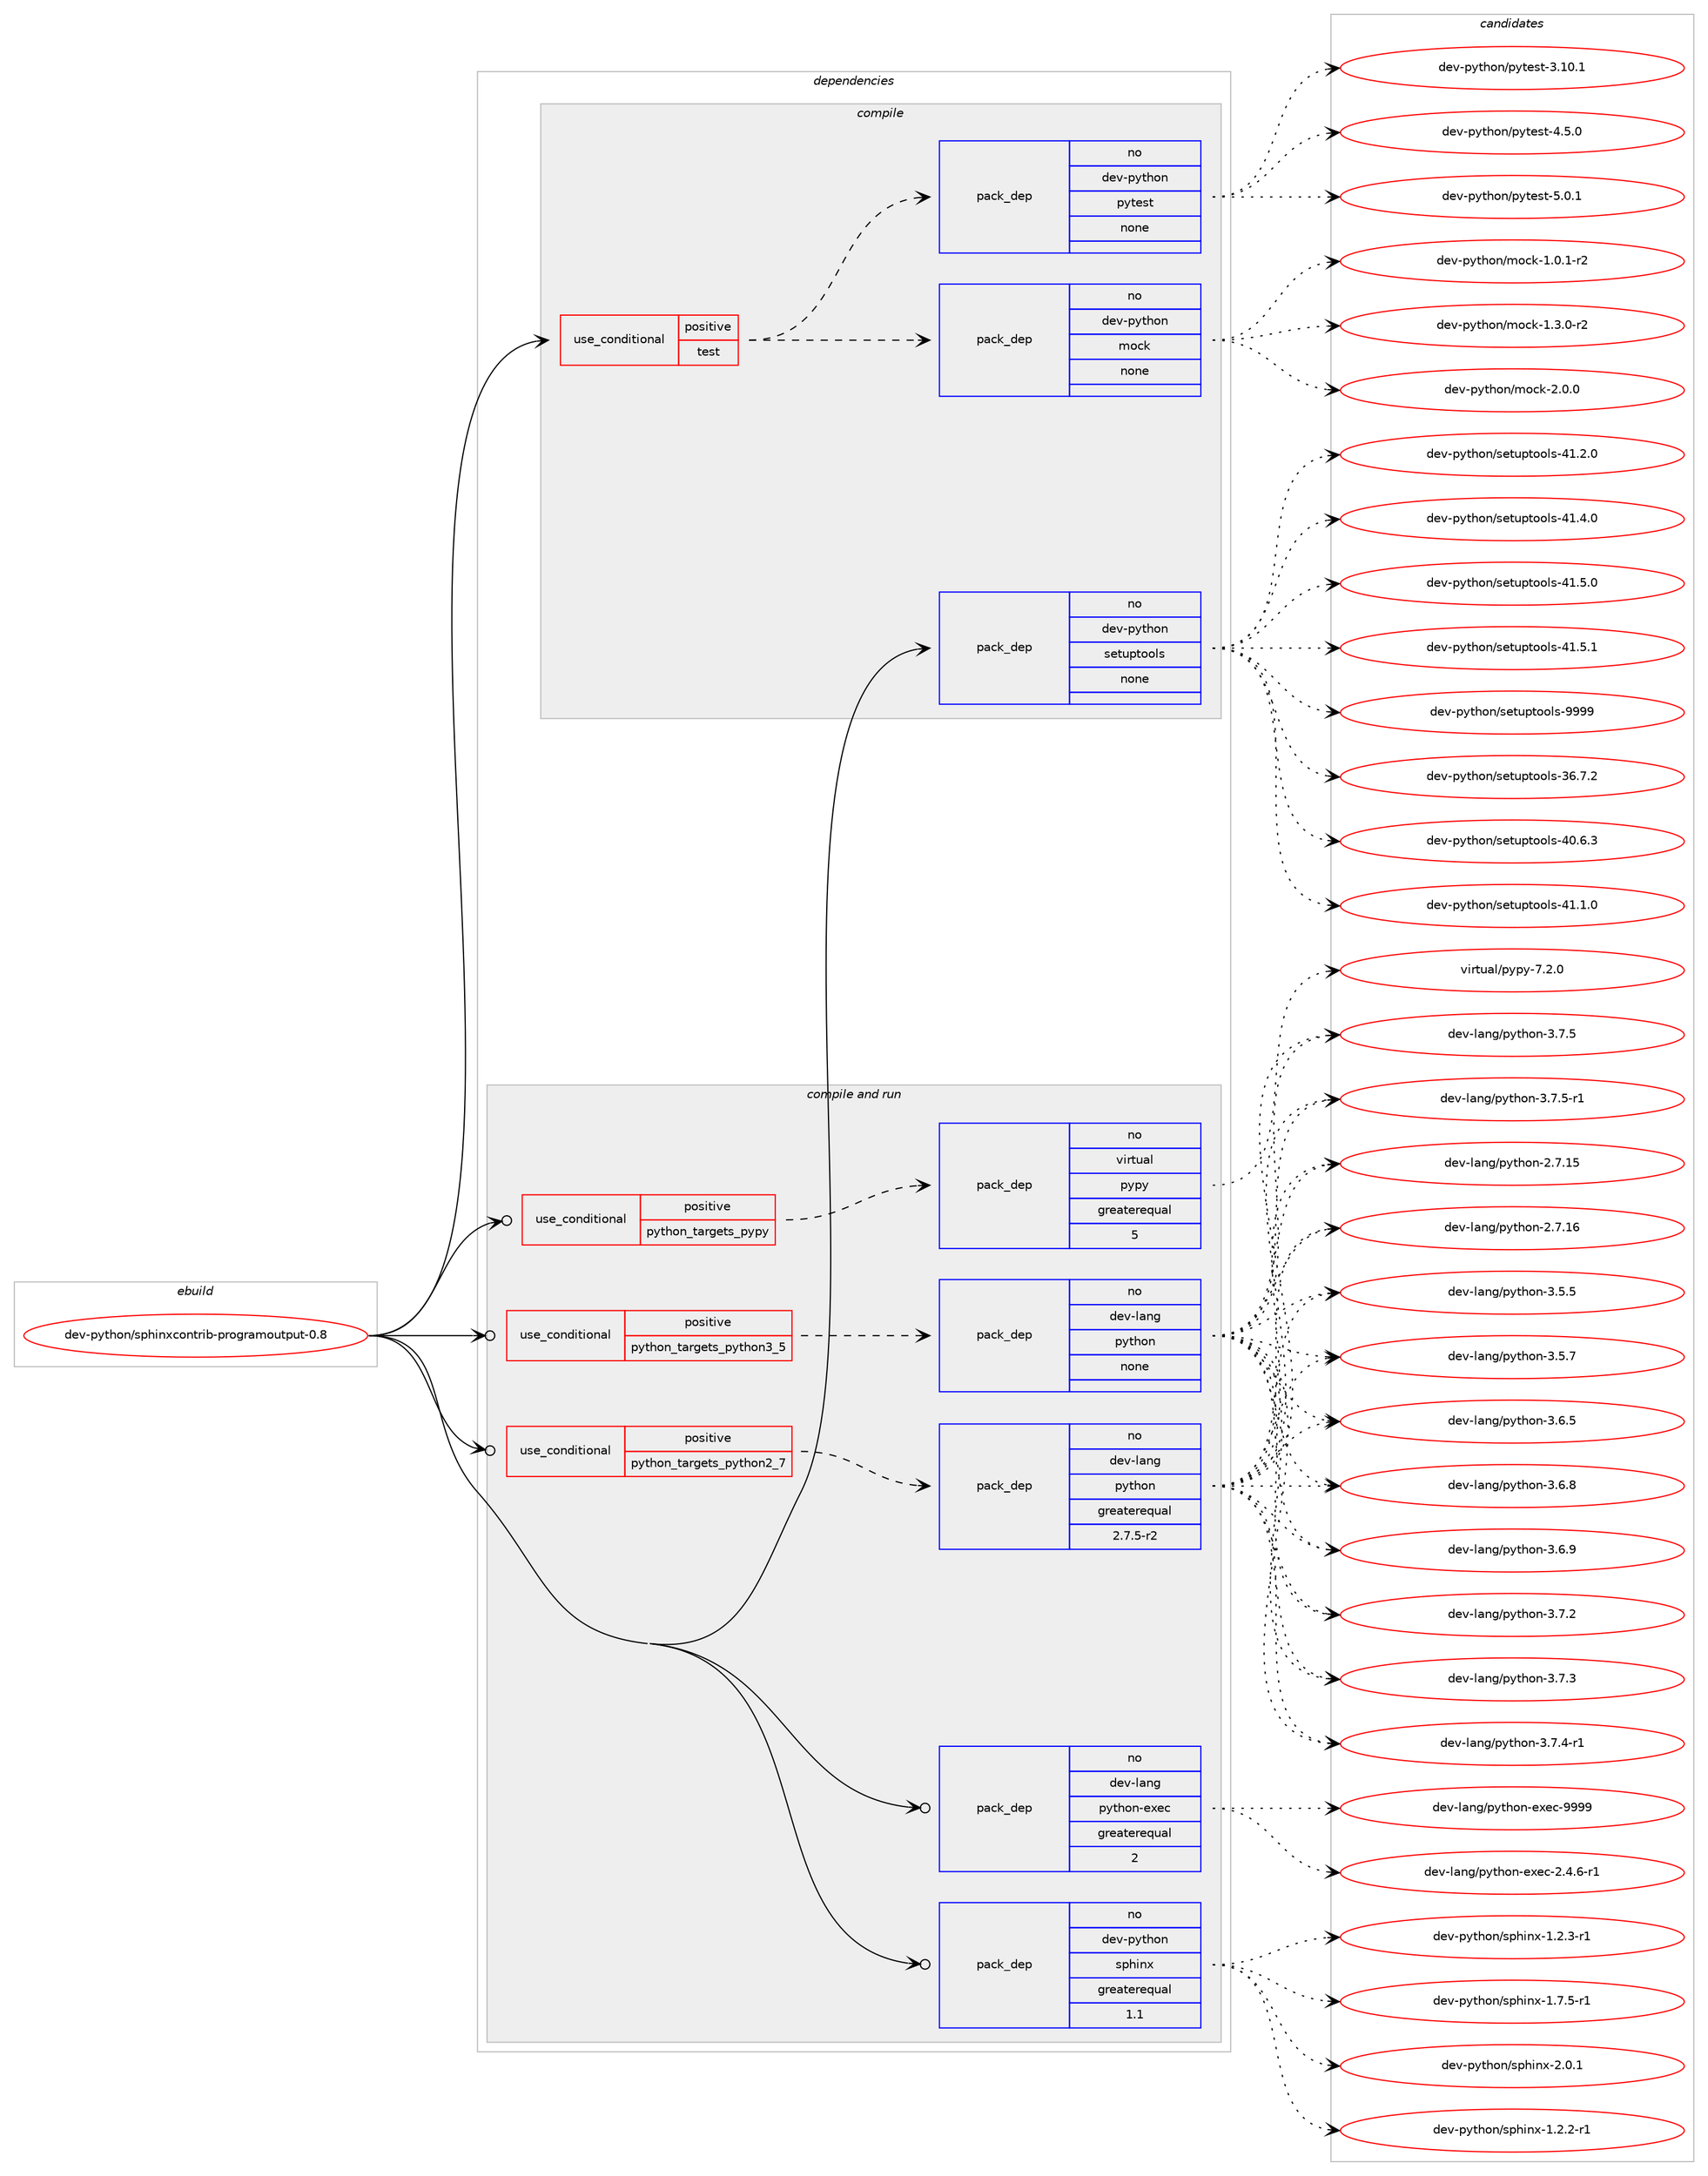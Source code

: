 digraph prolog {

# *************
# Graph options
# *************

newrank=true;
concentrate=true;
compound=true;
graph [rankdir=LR,fontname=Helvetica,fontsize=10,ranksep=1.5];#, ranksep=2.5, nodesep=0.2];
edge  [arrowhead=vee];
node  [fontname=Helvetica,fontsize=10];

# **********
# The ebuild
# **********

subgraph cluster_leftcol {
color=gray;
rank=same;
label=<<i>ebuild</i>>;
id [label="dev-python/sphinxcontrib-programoutput-0.8", color=red, width=4, href="../dev-python/sphinxcontrib-programoutput-0.8.svg"];
}

# ****************
# The dependencies
# ****************

subgraph cluster_midcol {
color=gray;
label=<<i>dependencies</i>>;
subgraph cluster_compile {
fillcolor="#eeeeee";
style=filled;
label=<<i>compile</i>>;
subgraph cond149794 {
dependency638545 [label=<<TABLE BORDER="0" CELLBORDER="1" CELLSPACING="0" CELLPADDING="4"><TR><TD ROWSPAN="3" CELLPADDING="10">use_conditional</TD></TR><TR><TD>positive</TD></TR><TR><TD>test</TD></TR></TABLE>>, shape=none, color=red];
subgraph pack476870 {
dependency638546 [label=<<TABLE BORDER="0" CELLBORDER="1" CELLSPACING="0" CELLPADDING="4" WIDTH="220"><TR><TD ROWSPAN="6" CELLPADDING="30">pack_dep</TD></TR><TR><TD WIDTH="110">no</TD></TR><TR><TD>dev-python</TD></TR><TR><TD>mock</TD></TR><TR><TD>none</TD></TR><TR><TD></TD></TR></TABLE>>, shape=none, color=blue];
}
dependency638545:e -> dependency638546:w [weight=20,style="dashed",arrowhead="vee"];
subgraph pack476871 {
dependency638547 [label=<<TABLE BORDER="0" CELLBORDER="1" CELLSPACING="0" CELLPADDING="4" WIDTH="220"><TR><TD ROWSPAN="6" CELLPADDING="30">pack_dep</TD></TR><TR><TD WIDTH="110">no</TD></TR><TR><TD>dev-python</TD></TR><TR><TD>pytest</TD></TR><TR><TD>none</TD></TR><TR><TD></TD></TR></TABLE>>, shape=none, color=blue];
}
dependency638545:e -> dependency638547:w [weight=20,style="dashed",arrowhead="vee"];
}
id:e -> dependency638545:w [weight=20,style="solid",arrowhead="vee"];
subgraph pack476872 {
dependency638548 [label=<<TABLE BORDER="0" CELLBORDER="1" CELLSPACING="0" CELLPADDING="4" WIDTH="220"><TR><TD ROWSPAN="6" CELLPADDING="30">pack_dep</TD></TR><TR><TD WIDTH="110">no</TD></TR><TR><TD>dev-python</TD></TR><TR><TD>setuptools</TD></TR><TR><TD>none</TD></TR><TR><TD></TD></TR></TABLE>>, shape=none, color=blue];
}
id:e -> dependency638548:w [weight=20,style="solid",arrowhead="vee"];
}
subgraph cluster_compileandrun {
fillcolor="#eeeeee";
style=filled;
label=<<i>compile and run</i>>;
subgraph cond149795 {
dependency638549 [label=<<TABLE BORDER="0" CELLBORDER="1" CELLSPACING="0" CELLPADDING="4"><TR><TD ROWSPAN="3" CELLPADDING="10">use_conditional</TD></TR><TR><TD>positive</TD></TR><TR><TD>python_targets_pypy</TD></TR></TABLE>>, shape=none, color=red];
subgraph pack476873 {
dependency638550 [label=<<TABLE BORDER="0" CELLBORDER="1" CELLSPACING="0" CELLPADDING="4" WIDTH="220"><TR><TD ROWSPAN="6" CELLPADDING="30">pack_dep</TD></TR><TR><TD WIDTH="110">no</TD></TR><TR><TD>virtual</TD></TR><TR><TD>pypy</TD></TR><TR><TD>greaterequal</TD></TR><TR><TD>5</TD></TR></TABLE>>, shape=none, color=blue];
}
dependency638549:e -> dependency638550:w [weight=20,style="dashed",arrowhead="vee"];
}
id:e -> dependency638549:w [weight=20,style="solid",arrowhead="odotvee"];
subgraph cond149796 {
dependency638551 [label=<<TABLE BORDER="0" CELLBORDER="1" CELLSPACING="0" CELLPADDING="4"><TR><TD ROWSPAN="3" CELLPADDING="10">use_conditional</TD></TR><TR><TD>positive</TD></TR><TR><TD>python_targets_python2_7</TD></TR></TABLE>>, shape=none, color=red];
subgraph pack476874 {
dependency638552 [label=<<TABLE BORDER="0" CELLBORDER="1" CELLSPACING="0" CELLPADDING="4" WIDTH="220"><TR><TD ROWSPAN="6" CELLPADDING="30">pack_dep</TD></TR><TR><TD WIDTH="110">no</TD></TR><TR><TD>dev-lang</TD></TR><TR><TD>python</TD></TR><TR><TD>greaterequal</TD></TR><TR><TD>2.7.5-r2</TD></TR></TABLE>>, shape=none, color=blue];
}
dependency638551:e -> dependency638552:w [weight=20,style="dashed",arrowhead="vee"];
}
id:e -> dependency638551:w [weight=20,style="solid",arrowhead="odotvee"];
subgraph cond149797 {
dependency638553 [label=<<TABLE BORDER="0" CELLBORDER="1" CELLSPACING="0" CELLPADDING="4"><TR><TD ROWSPAN="3" CELLPADDING="10">use_conditional</TD></TR><TR><TD>positive</TD></TR><TR><TD>python_targets_python3_5</TD></TR></TABLE>>, shape=none, color=red];
subgraph pack476875 {
dependency638554 [label=<<TABLE BORDER="0" CELLBORDER="1" CELLSPACING="0" CELLPADDING="4" WIDTH="220"><TR><TD ROWSPAN="6" CELLPADDING="30">pack_dep</TD></TR><TR><TD WIDTH="110">no</TD></TR><TR><TD>dev-lang</TD></TR><TR><TD>python</TD></TR><TR><TD>none</TD></TR><TR><TD></TD></TR></TABLE>>, shape=none, color=blue];
}
dependency638553:e -> dependency638554:w [weight=20,style="dashed",arrowhead="vee"];
}
id:e -> dependency638553:w [weight=20,style="solid",arrowhead="odotvee"];
subgraph pack476876 {
dependency638555 [label=<<TABLE BORDER="0" CELLBORDER="1" CELLSPACING="0" CELLPADDING="4" WIDTH="220"><TR><TD ROWSPAN="6" CELLPADDING="30">pack_dep</TD></TR><TR><TD WIDTH="110">no</TD></TR><TR><TD>dev-lang</TD></TR><TR><TD>python-exec</TD></TR><TR><TD>greaterequal</TD></TR><TR><TD>2</TD></TR></TABLE>>, shape=none, color=blue];
}
id:e -> dependency638555:w [weight=20,style="solid",arrowhead="odotvee"];
subgraph pack476877 {
dependency638556 [label=<<TABLE BORDER="0" CELLBORDER="1" CELLSPACING="0" CELLPADDING="4" WIDTH="220"><TR><TD ROWSPAN="6" CELLPADDING="30">pack_dep</TD></TR><TR><TD WIDTH="110">no</TD></TR><TR><TD>dev-python</TD></TR><TR><TD>sphinx</TD></TR><TR><TD>greaterequal</TD></TR><TR><TD>1.1</TD></TR></TABLE>>, shape=none, color=blue];
}
id:e -> dependency638556:w [weight=20,style="solid",arrowhead="odotvee"];
}
subgraph cluster_run {
fillcolor="#eeeeee";
style=filled;
label=<<i>run</i>>;
}
}

# **************
# The candidates
# **************

subgraph cluster_choices {
rank=same;
color=gray;
label=<<i>candidates</i>>;

subgraph choice476870 {
color=black;
nodesep=1;
choice1001011184511212111610411111047109111991074549464846494511450 [label="dev-python/mock-1.0.1-r2", color=red, width=4,href="../dev-python/mock-1.0.1-r2.svg"];
choice1001011184511212111610411111047109111991074549465146484511450 [label="dev-python/mock-1.3.0-r2", color=red, width=4,href="../dev-python/mock-1.3.0-r2.svg"];
choice100101118451121211161041111104710911199107455046484648 [label="dev-python/mock-2.0.0", color=red, width=4,href="../dev-python/mock-2.0.0.svg"];
dependency638546:e -> choice1001011184511212111610411111047109111991074549464846494511450:w [style=dotted,weight="100"];
dependency638546:e -> choice1001011184511212111610411111047109111991074549465146484511450:w [style=dotted,weight="100"];
dependency638546:e -> choice100101118451121211161041111104710911199107455046484648:w [style=dotted,weight="100"];
}
subgraph choice476871 {
color=black;
nodesep=1;
choice100101118451121211161041111104711212111610111511645514649484649 [label="dev-python/pytest-3.10.1", color=red, width=4,href="../dev-python/pytest-3.10.1.svg"];
choice1001011184511212111610411111047112121116101115116455246534648 [label="dev-python/pytest-4.5.0", color=red, width=4,href="../dev-python/pytest-4.5.0.svg"];
choice1001011184511212111610411111047112121116101115116455346484649 [label="dev-python/pytest-5.0.1", color=red, width=4,href="../dev-python/pytest-5.0.1.svg"];
dependency638547:e -> choice100101118451121211161041111104711212111610111511645514649484649:w [style=dotted,weight="100"];
dependency638547:e -> choice1001011184511212111610411111047112121116101115116455246534648:w [style=dotted,weight="100"];
dependency638547:e -> choice1001011184511212111610411111047112121116101115116455346484649:w [style=dotted,weight="100"];
}
subgraph choice476872 {
color=black;
nodesep=1;
choice100101118451121211161041111104711510111611711211611111110811545515446554650 [label="dev-python/setuptools-36.7.2", color=red, width=4,href="../dev-python/setuptools-36.7.2.svg"];
choice100101118451121211161041111104711510111611711211611111110811545524846544651 [label="dev-python/setuptools-40.6.3", color=red, width=4,href="../dev-python/setuptools-40.6.3.svg"];
choice100101118451121211161041111104711510111611711211611111110811545524946494648 [label="dev-python/setuptools-41.1.0", color=red, width=4,href="../dev-python/setuptools-41.1.0.svg"];
choice100101118451121211161041111104711510111611711211611111110811545524946504648 [label="dev-python/setuptools-41.2.0", color=red, width=4,href="../dev-python/setuptools-41.2.0.svg"];
choice100101118451121211161041111104711510111611711211611111110811545524946524648 [label="dev-python/setuptools-41.4.0", color=red, width=4,href="../dev-python/setuptools-41.4.0.svg"];
choice100101118451121211161041111104711510111611711211611111110811545524946534648 [label="dev-python/setuptools-41.5.0", color=red, width=4,href="../dev-python/setuptools-41.5.0.svg"];
choice100101118451121211161041111104711510111611711211611111110811545524946534649 [label="dev-python/setuptools-41.5.1", color=red, width=4,href="../dev-python/setuptools-41.5.1.svg"];
choice10010111845112121116104111110471151011161171121161111111081154557575757 [label="dev-python/setuptools-9999", color=red, width=4,href="../dev-python/setuptools-9999.svg"];
dependency638548:e -> choice100101118451121211161041111104711510111611711211611111110811545515446554650:w [style=dotted,weight="100"];
dependency638548:e -> choice100101118451121211161041111104711510111611711211611111110811545524846544651:w [style=dotted,weight="100"];
dependency638548:e -> choice100101118451121211161041111104711510111611711211611111110811545524946494648:w [style=dotted,weight="100"];
dependency638548:e -> choice100101118451121211161041111104711510111611711211611111110811545524946504648:w [style=dotted,weight="100"];
dependency638548:e -> choice100101118451121211161041111104711510111611711211611111110811545524946524648:w [style=dotted,weight="100"];
dependency638548:e -> choice100101118451121211161041111104711510111611711211611111110811545524946534648:w [style=dotted,weight="100"];
dependency638548:e -> choice100101118451121211161041111104711510111611711211611111110811545524946534649:w [style=dotted,weight="100"];
dependency638548:e -> choice10010111845112121116104111110471151011161171121161111111081154557575757:w [style=dotted,weight="100"];
}
subgraph choice476873 {
color=black;
nodesep=1;
choice1181051141161179710847112121112121455546504648 [label="virtual/pypy-7.2.0", color=red, width=4,href="../virtual/pypy-7.2.0.svg"];
dependency638550:e -> choice1181051141161179710847112121112121455546504648:w [style=dotted,weight="100"];
}
subgraph choice476874 {
color=black;
nodesep=1;
choice10010111845108971101034711212111610411111045504655464953 [label="dev-lang/python-2.7.15", color=red, width=4,href="../dev-lang/python-2.7.15.svg"];
choice10010111845108971101034711212111610411111045504655464954 [label="dev-lang/python-2.7.16", color=red, width=4,href="../dev-lang/python-2.7.16.svg"];
choice100101118451089711010347112121116104111110455146534653 [label="dev-lang/python-3.5.5", color=red, width=4,href="../dev-lang/python-3.5.5.svg"];
choice100101118451089711010347112121116104111110455146534655 [label="dev-lang/python-3.5.7", color=red, width=4,href="../dev-lang/python-3.5.7.svg"];
choice100101118451089711010347112121116104111110455146544653 [label="dev-lang/python-3.6.5", color=red, width=4,href="../dev-lang/python-3.6.5.svg"];
choice100101118451089711010347112121116104111110455146544656 [label="dev-lang/python-3.6.8", color=red, width=4,href="../dev-lang/python-3.6.8.svg"];
choice100101118451089711010347112121116104111110455146544657 [label="dev-lang/python-3.6.9", color=red, width=4,href="../dev-lang/python-3.6.9.svg"];
choice100101118451089711010347112121116104111110455146554650 [label="dev-lang/python-3.7.2", color=red, width=4,href="../dev-lang/python-3.7.2.svg"];
choice100101118451089711010347112121116104111110455146554651 [label="dev-lang/python-3.7.3", color=red, width=4,href="../dev-lang/python-3.7.3.svg"];
choice1001011184510897110103471121211161041111104551465546524511449 [label="dev-lang/python-3.7.4-r1", color=red, width=4,href="../dev-lang/python-3.7.4-r1.svg"];
choice100101118451089711010347112121116104111110455146554653 [label="dev-lang/python-3.7.5", color=red, width=4,href="../dev-lang/python-3.7.5.svg"];
choice1001011184510897110103471121211161041111104551465546534511449 [label="dev-lang/python-3.7.5-r1", color=red, width=4,href="../dev-lang/python-3.7.5-r1.svg"];
dependency638552:e -> choice10010111845108971101034711212111610411111045504655464953:w [style=dotted,weight="100"];
dependency638552:e -> choice10010111845108971101034711212111610411111045504655464954:w [style=dotted,weight="100"];
dependency638552:e -> choice100101118451089711010347112121116104111110455146534653:w [style=dotted,weight="100"];
dependency638552:e -> choice100101118451089711010347112121116104111110455146534655:w [style=dotted,weight="100"];
dependency638552:e -> choice100101118451089711010347112121116104111110455146544653:w [style=dotted,weight="100"];
dependency638552:e -> choice100101118451089711010347112121116104111110455146544656:w [style=dotted,weight="100"];
dependency638552:e -> choice100101118451089711010347112121116104111110455146544657:w [style=dotted,weight="100"];
dependency638552:e -> choice100101118451089711010347112121116104111110455146554650:w [style=dotted,weight="100"];
dependency638552:e -> choice100101118451089711010347112121116104111110455146554651:w [style=dotted,weight="100"];
dependency638552:e -> choice1001011184510897110103471121211161041111104551465546524511449:w [style=dotted,weight="100"];
dependency638552:e -> choice100101118451089711010347112121116104111110455146554653:w [style=dotted,weight="100"];
dependency638552:e -> choice1001011184510897110103471121211161041111104551465546534511449:w [style=dotted,weight="100"];
}
subgraph choice476875 {
color=black;
nodesep=1;
choice10010111845108971101034711212111610411111045504655464953 [label="dev-lang/python-2.7.15", color=red, width=4,href="../dev-lang/python-2.7.15.svg"];
choice10010111845108971101034711212111610411111045504655464954 [label="dev-lang/python-2.7.16", color=red, width=4,href="../dev-lang/python-2.7.16.svg"];
choice100101118451089711010347112121116104111110455146534653 [label="dev-lang/python-3.5.5", color=red, width=4,href="../dev-lang/python-3.5.5.svg"];
choice100101118451089711010347112121116104111110455146534655 [label="dev-lang/python-3.5.7", color=red, width=4,href="../dev-lang/python-3.5.7.svg"];
choice100101118451089711010347112121116104111110455146544653 [label="dev-lang/python-3.6.5", color=red, width=4,href="../dev-lang/python-3.6.5.svg"];
choice100101118451089711010347112121116104111110455146544656 [label="dev-lang/python-3.6.8", color=red, width=4,href="../dev-lang/python-3.6.8.svg"];
choice100101118451089711010347112121116104111110455146544657 [label="dev-lang/python-3.6.9", color=red, width=4,href="../dev-lang/python-3.6.9.svg"];
choice100101118451089711010347112121116104111110455146554650 [label="dev-lang/python-3.7.2", color=red, width=4,href="../dev-lang/python-3.7.2.svg"];
choice100101118451089711010347112121116104111110455146554651 [label="dev-lang/python-3.7.3", color=red, width=4,href="../dev-lang/python-3.7.3.svg"];
choice1001011184510897110103471121211161041111104551465546524511449 [label="dev-lang/python-3.7.4-r1", color=red, width=4,href="../dev-lang/python-3.7.4-r1.svg"];
choice100101118451089711010347112121116104111110455146554653 [label="dev-lang/python-3.7.5", color=red, width=4,href="../dev-lang/python-3.7.5.svg"];
choice1001011184510897110103471121211161041111104551465546534511449 [label="dev-lang/python-3.7.5-r1", color=red, width=4,href="../dev-lang/python-3.7.5-r1.svg"];
dependency638554:e -> choice10010111845108971101034711212111610411111045504655464953:w [style=dotted,weight="100"];
dependency638554:e -> choice10010111845108971101034711212111610411111045504655464954:w [style=dotted,weight="100"];
dependency638554:e -> choice100101118451089711010347112121116104111110455146534653:w [style=dotted,weight="100"];
dependency638554:e -> choice100101118451089711010347112121116104111110455146534655:w [style=dotted,weight="100"];
dependency638554:e -> choice100101118451089711010347112121116104111110455146544653:w [style=dotted,weight="100"];
dependency638554:e -> choice100101118451089711010347112121116104111110455146544656:w [style=dotted,weight="100"];
dependency638554:e -> choice100101118451089711010347112121116104111110455146544657:w [style=dotted,weight="100"];
dependency638554:e -> choice100101118451089711010347112121116104111110455146554650:w [style=dotted,weight="100"];
dependency638554:e -> choice100101118451089711010347112121116104111110455146554651:w [style=dotted,weight="100"];
dependency638554:e -> choice1001011184510897110103471121211161041111104551465546524511449:w [style=dotted,weight="100"];
dependency638554:e -> choice100101118451089711010347112121116104111110455146554653:w [style=dotted,weight="100"];
dependency638554:e -> choice1001011184510897110103471121211161041111104551465546534511449:w [style=dotted,weight="100"];
}
subgraph choice476876 {
color=black;
nodesep=1;
choice10010111845108971101034711212111610411111045101120101994550465246544511449 [label="dev-lang/python-exec-2.4.6-r1", color=red, width=4,href="../dev-lang/python-exec-2.4.6-r1.svg"];
choice10010111845108971101034711212111610411111045101120101994557575757 [label="dev-lang/python-exec-9999", color=red, width=4,href="../dev-lang/python-exec-9999.svg"];
dependency638555:e -> choice10010111845108971101034711212111610411111045101120101994550465246544511449:w [style=dotted,weight="100"];
dependency638555:e -> choice10010111845108971101034711212111610411111045101120101994557575757:w [style=dotted,weight="100"];
}
subgraph choice476877 {
color=black;
nodesep=1;
choice10010111845112121116104111110471151121041051101204549465046504511449 [label="dev-python/sphinx-1.2.2-r1", color=red, width=4,href="../dev-python/sphinx-1.2.2-r1.svg"];
choice10010111845112121116104111110471151121041051101204549465046514511449 [label="dev-python/sphinx-1.2.3-r1", color=red, width=4,href="../dev-python/sphinx-1.2.3-r1.svg"];
choice10010111845112121116104111110471151121041051101204549465546534511449 [label="dev-python/sphinx-1.7.5-r1", color=red, width=4,href="../dev-python/sphinx-1.7.5-r1.svg"];
choice1001011184511212111610411111047115112104105110120455046484649 [label="dev-python/sphinx-2.0.1", color=red, width=4,href="../dev-python/sphinx-2.0.1.svg"];
dependency638556:e -> choice10010111845112121116104111110471151121041051101204549465046504511449:w [style=dotted,weight="100"];
dependency638556:e -> choice10010111845112121116104111110471151121041051101204549465046514511449:w [style=dotted,weight="100"];
dependency638556:e -> choice10010111845112121116104111110471151121041051101204549465546534511449:w [style=dotted,weight="100"];
dependency638556:e -> choice1001011184511212111610411111047115112104105110120455046484649:w [style=dotted,weight="100"];
}
}

}
